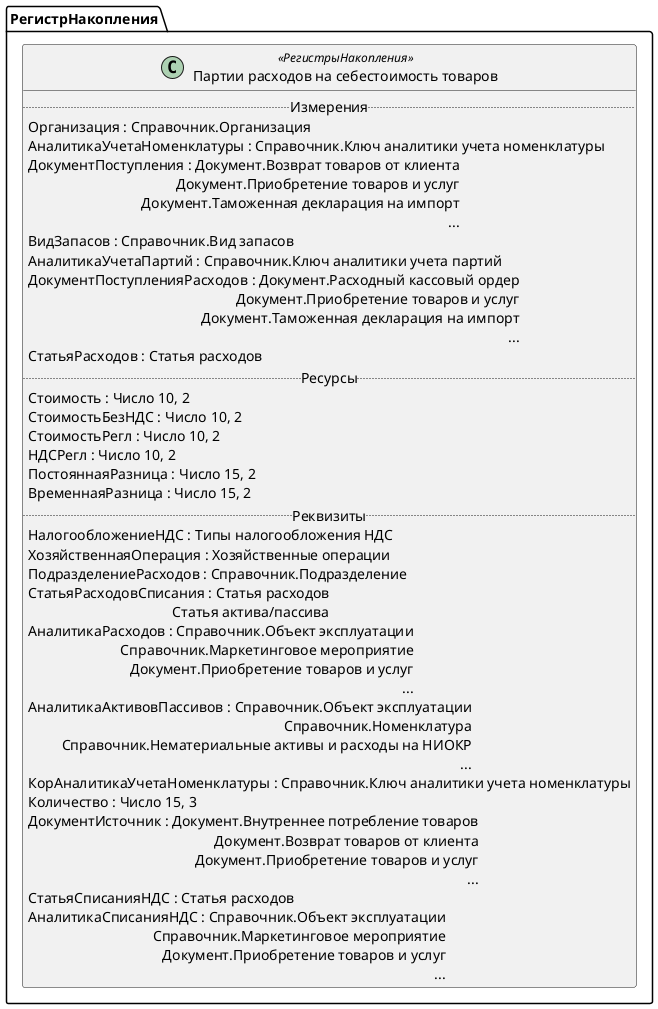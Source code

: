 ﻿@startuml ПартииРасходовНаСебестоимостьТоваров
'!include templates.wsd
'..\include templates.wsd
class РегистрНакопления.ПартииРасходовНаСебестоимостьТоваров as "Партии расходов на себестоимость товаров" <<РегистрыНакопления>>
{
..Измерения..
Организация : Справочник.Организация
АналитикаУчетаНоменклатуры : Справочник.Ключ аналитики учета номенклатуры
ДокументПоступления : Документ.Возврат товаров от клиента\rДокумент.Приобретение товаров и услуг\rДокумент.Таможенная декларация на импорт\r...
ВидЗапасов : Справочник.Вид запасов
АналитикаУчетаПартий : Справочник.Ключ аналитики учета партий
ДокументПоступленияРасходов : Документ.Расходный кассовый ордер\rДокумент.Приобретение товаров и услуг\rДокумент.Таможенная декларация на импорт\r...
СтатьяРасходов : Статья расходов
..Ресурсы..
Стоимость : Число 10, 2
СтоимостьБезНДС : Число 10, 2
СтоимостьРегл : Число 10, 2
НДСРегл : Число 10, 2
ПостояннаяРазница : Число 15, 2
ВременнаяРазница : Число 15, 2
..Реквизиты..
НалогообложениеНДС : Типы налогообложения НДС
ХозяйственнаяОперация : Хозяйственные операции
ПодразделениеРасходов : Справочник.Подразделение
СтатьяРасходовСписания : Статья расходов\rСтатья актива/пассива
АналитикаРасходов : Справочник.Объект эксплуатации\rСправочник.Маркетинговое мероприятие\rДокумент.Приобретение товаров и услуг\r...
АналитикаАктивовПассивов : Справочник.Объект эксплуатации\rСправочник.Номенклатура\rСправочник.Нематериальные активы и расходы на НИОКР\r...
КорАналитикаУчетаНоменклатуры : Справочник.Ключ аналитики учета номенклатуры
Количество : Число 15, 3
ДокументИсточник : Документ.Внутреннее потребление товаров\rДокумент.Возврат товаров от клиента\rДокумент.Приобретение товаров и услуг\r...
СтатьяСписанияНДС : Статья расходов
АналитикаСписанияНДС : Справочник.Объект эксплуатации\rСправочник.Маркетинговое мероприятие\rДокумент.Приобретение товаров и услуг\r...
}
@enduml
